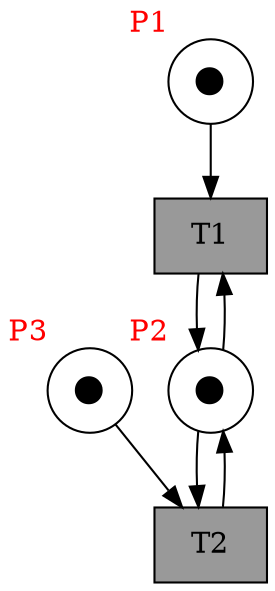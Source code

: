 digraph test {
  t1 -> p2;
  t2 -> p2;
  p1 -> t1;
  p2 -> t1;
  p2 -> t2;
  p3 -> t2;
  p1 [label=⬤ xlabel= <<FONT COLOR="red">P1</FONT>> shape=circle ];
  p2 [label=⬤ xlabel= <<FONT COLOR="red">P2</FONT>> shape=circle ];
  p3 [label=⬤ xlabel= <<FONT COLOR="red">P3</FONT>> shape=circle ];
  t1 [fillcolor=gray60 label=T1 shape=box style=filled];
  t2 [fillcolor=gray60 label=T2 shape=box style=filled];
}